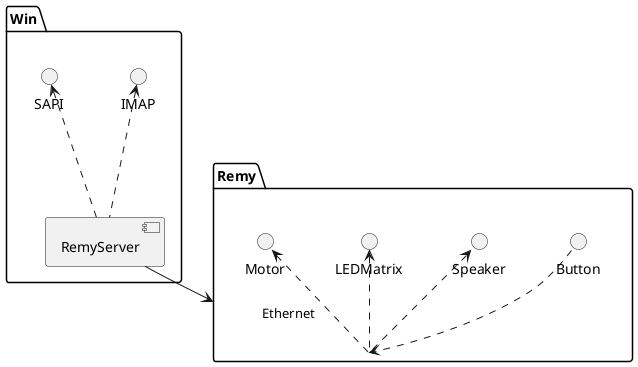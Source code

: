 @startuml 

package "Win" {
  interface IMAP
  interface SAPI
  IMAP <.. [RemyServer]
  SAPI <.. [RemyServer]
}

package "Remy" {
  interface Motor
  interface LEDMatrix
  interface Speaker
  interface Button
  Motor <.. [Remy]
  LEDMatrix <.. [Remy]
  Speaker <.. [Remy]
  Button ..> [Remy]
}

[RemyServer] --> [Remy] : Ethernet
@enduml
